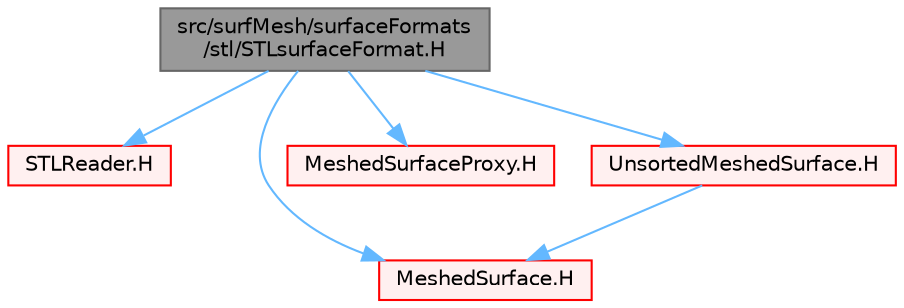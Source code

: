 digraph "src/surfMesh/surfaceFormats/stl/STLsurfaceFormat.H"
{
 // LATEX_PDF_SIZE
  bgcolor="transparent";
  edge [fontname=Helvetica,fontsize=10,labelfontname=Helvetica,labelfontsize=10];
  node [fontname=Helvetica,fontsize=10,shape=box,height=0.2,width=0.4];
  Node1 [id="Node000001",label="src/surfMesh/surfaceFormats\l/stl/STLsurfaceFormat.H",height=0.2,width=0.4,color="gray40", fillcolor="grey60", style="filled", fontcolor="black",tooltip=" "];
  Node1 -> Node2 [id="edge1_Node000001_Node000002",color="steelblue1",style="solid",tooltip=" "];
  Node2 [id="Node000002",label="STLReader.H",height=0.2,width=0.4,color="red", fillcolor="#FFF0F0", style="filled",URL="$STLReader_8H.html",tooltip=" "];
  Node1 -> Node240 [id="edge2_Node000001_Node000240",color="steelblue1",style="solid",tooltip=" "];
  Node240 [id="Node000240",label="MeshedSurface.H",height=0.2,width=0.4,color="red", fillcolor="#FFF0F0", style="filled",URL="$MeshedSurface_8H.html",tooltip=" "];
  Node1 -> Node273 [id="edge3_Node000001_Node000273",color="steelblue1",style="solid",tooltip=" "];
  Node273 [id="Node000273",label="MeshedSurfaceProxy.H",height=0.2,width=0.4,color="red", fillcolor="#FFF0F0", style="filled",URL="$MeshedSurfaceProxy_8H.html",tooltip=" "];
  Node1 -> Node274 [id="edge4_Node000001_Node000274",color="steelblue1",style="solid",tooltip=" "];
  Node274 [id="Node000274",label="UnsortedMeshedSurface.H",height=0.2,width=0.4,color="red", fillcolor="#FFF0F0", style="filled",URL="$UnsortedMeshedSurface_8H.html",tooltip=" "];
  Node274 -> Node240 [id="edge5_Node000274_Node000240",color="steelblue1",style="solid",tooltip=" "];
}
